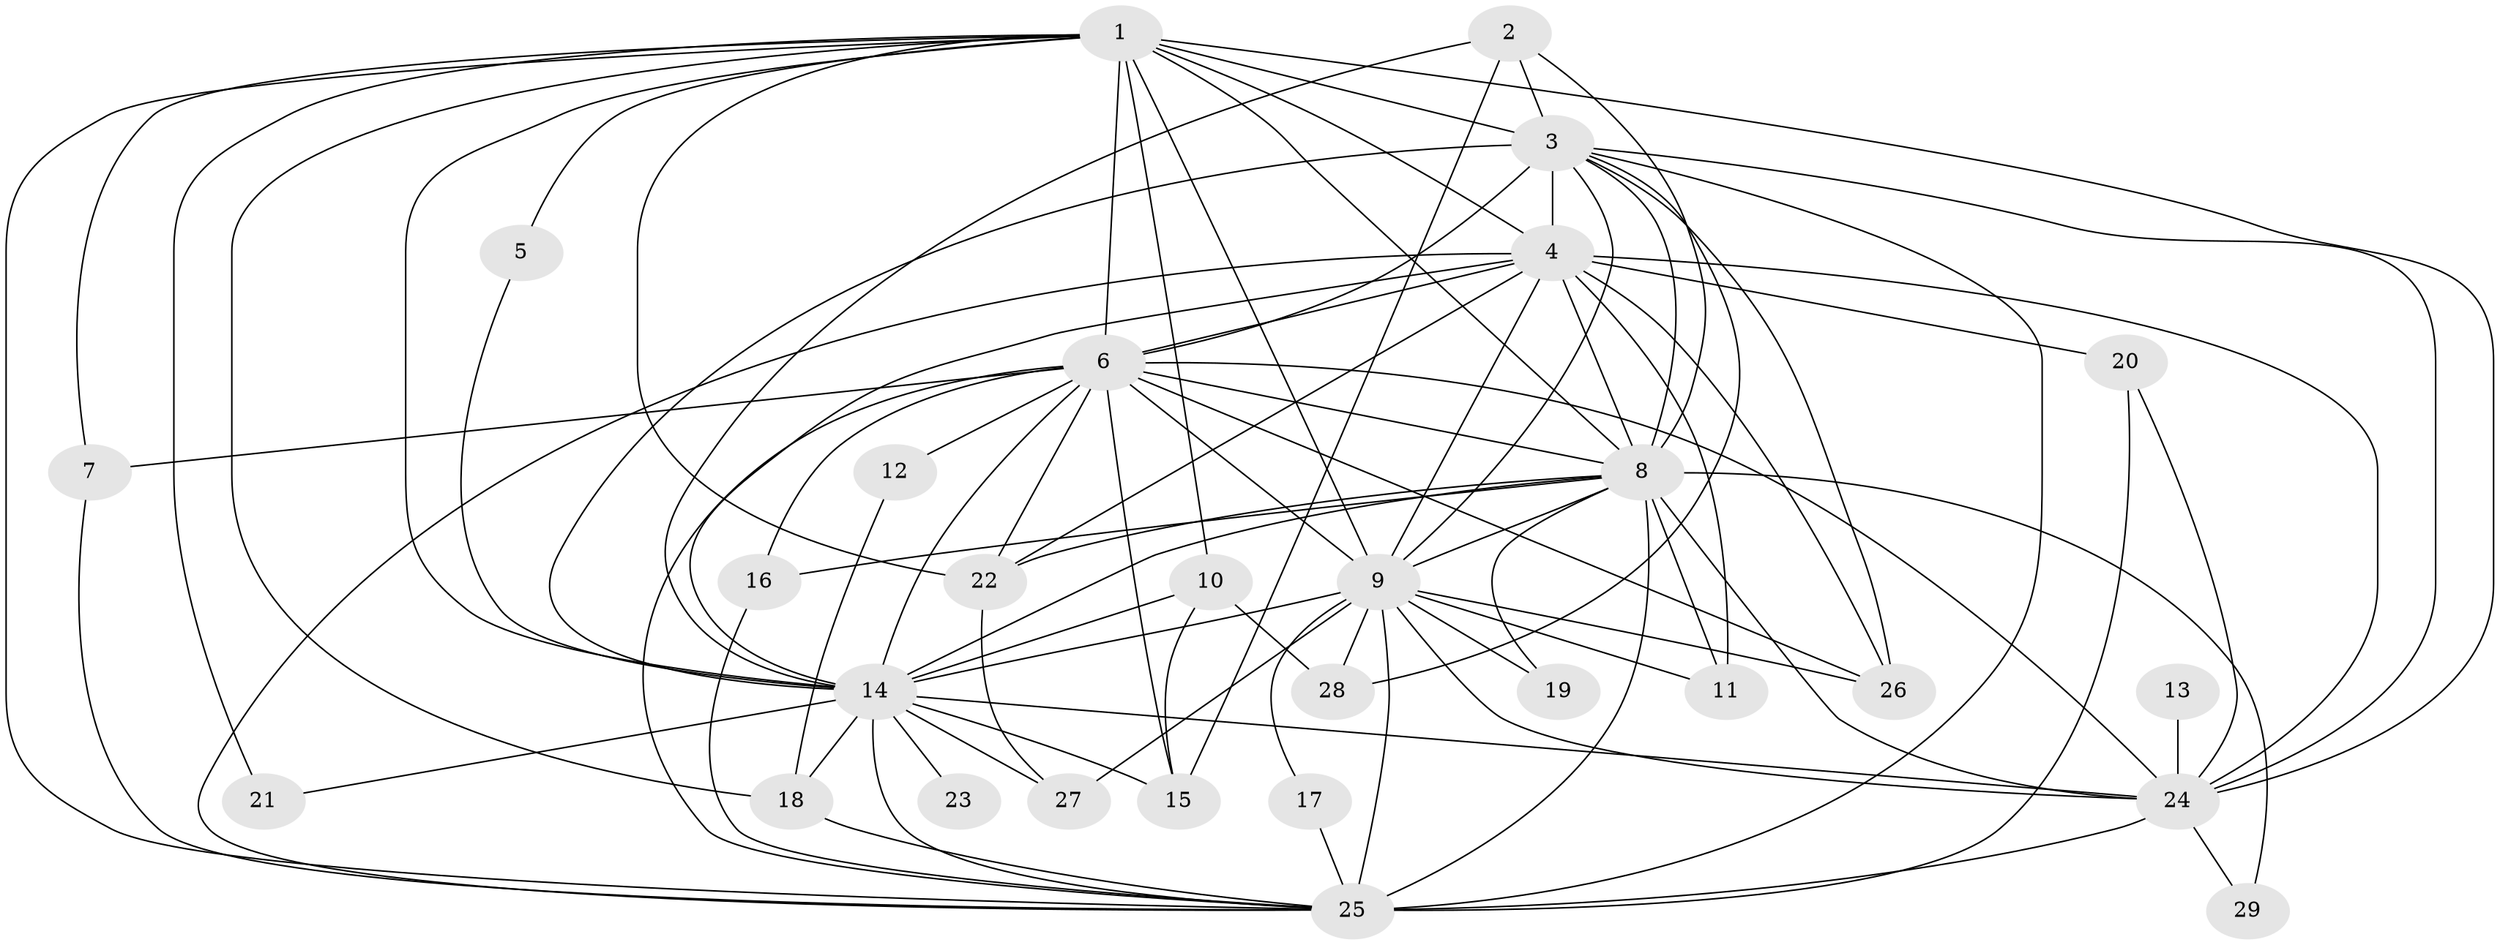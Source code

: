 // original degree distribution, {14: 0.013888888888888888, 11: 0.013888888888888888, 24: 0.013888888888888888, 21: 0.013888888888888888, 18: 0.027777777777777776, 15: 0.013888888888888888, 20: 0.027777777777777776, 16: 0.013888888888888888, 3: 0.2222222222222222, 6: 0.013888888888888888, 4: 0.05555555555555555, 5: 0.041666666666666664, 2: 0.5277777777777778}
// Generated by graph-tools (version 1.1) at 2025/36/03/04/25 23:36:15]
// undirected, 29 vertices, 88 edges
graph export_dot {
  node [color=gray90,style=filled];
  1;
  2;
  3;
  4;
  5;
  6;
  7;
  8;
  9;
  10;
  11;
  12;
  13;
  14;
  15;
  16;
  17;
  18;
  19;
  20;
  21;
  22;
  23;
  24;
  25;
  26;
  27;
  28;
  29;
  1 -- 3 [weight=2.0];
  1 -- 4 [weight=2.0];
  1 -- 5 [weight=1.0];
  1 -- 6 [weight=2.0];
  1 -- 7 [weight=1.0];
  1 -- 8 [weight=2.0];
  1 -- 9 [weight=2.0];
  1 -- 10 [weight=2.0];
  1 -- 14 [weight=2.0];
  1 -- 18 [weight=1.0];
  1 -- 21 [weight=1.0];
  1 -- 22 [weight=2.0];
  1 -- 24 [weight=1.0];
  1 -- 25 [weight=1.0];
  2 -- 3 [weight=1.0];
  2 -- 8 [weight=1.0];
  2 -- 14 [weight=1.0];
  2 -- 15 [weight=1.0];
  3 -- 4 [weight=4.0];
  3 -- 6 [weight=3.0];
  3 -- 8 [weight=2.0];
  3 -- 9 [weight=2.0];
  3 -- 14 [weight=2.0];
  3 -- 24 [weight=2.0];
  3 -- 25 [weight=3.0];
  3 -- 26 [weight=1.0];
  3 -- 28 [weight=1.0];
  4 -- 6 [weight=3.0];
  4 -- 8 [weight=1.0];
  4 -- 9 [weight=2.0];
  4 -- 11 [weight=1.0];
  4 -- 14 [weight=1.0];
  4 -- 20 [weight=2.0];
  4 -- 22 [weight=1.0];
  4 -- 24 [weight=1.0];
  4 -- 25 [weight=1.0];
  4 -- 26 [weight=1.0];
  5 -- 14 [weight=1.0];
  6 -- 7 [weight=1.0];
  6 -- 8 [weight=1.0];
  6 -- 9 [weight=1.0];
  6 -- 12 [weight=1.0];
  6 -- 14 [weight=2.0];
  6 -- 15 [weight=1.0];
  6 -- 16 [weight=1.0];
  6 -- 22 [weight=1.0];
  6 -- 24 [weight=1.0];
  6 -- 25 [weight=1.0];
  6 -- 26 [weight=1.0];
  7 -- 25 [weight=1.0];
  8 -- 9 [weight=2.0];
  8 -- 11 [weight=1.0];
  8 -- 14 [weight=2.0];
  8 -- 16 [weight=2.0];
  8 -- 19 [weight=1.0];
  8 -- 22 [weight=1.0];
  8 -- 24 [weight=2.0];
  8 -- 25 [weight=2.0];
  8 -- 29 [weight=1.0];
  9 -- 11 [weight=1.0];
  9 -- 14 [weight=1.0];
  9 -- 17 [weight=1.0];
  9 -- 19 [weight=1.0];
  9 -- 24 [weight=1.0];
  9 -- 25 [weight=1.0];
  9 -- 26 [weight=1.0];
  9 -- 27 [weight=1.0];
  9 -- 28 [weight=1.0];
  10 -- 14 [weight=2.0];
  10 -- 15 [weight=1.0];
  10 -- 28 [weight=1.0];
  12 -- 18 [weight=1.0];
  13 -- 24 [weight=1.0];
  14 -- 15 [weight=1.0];
  14 -- 18 [weight=1.0];
  14 -- 21 [weight=1.0];
  14 -- 23 [weight=1.0];
  14 -- 24 [weight=1.0];
  14 -- 25 [weight=1.0];
  14 -- 27 [weight=1.0];
  16 -- 25 [weight=1.0];
  17 -- 25 [weight=1.0];
  18 -- 25 [weight=2.0];
  20 -- 24 [weight=1.0];
  20 -- 25 [weight=1.0];
  22 -- 27 [weight=1.0];
  24 -- 25 [weight=2.0];
  24 -- 29 [weight=1.0];
}
